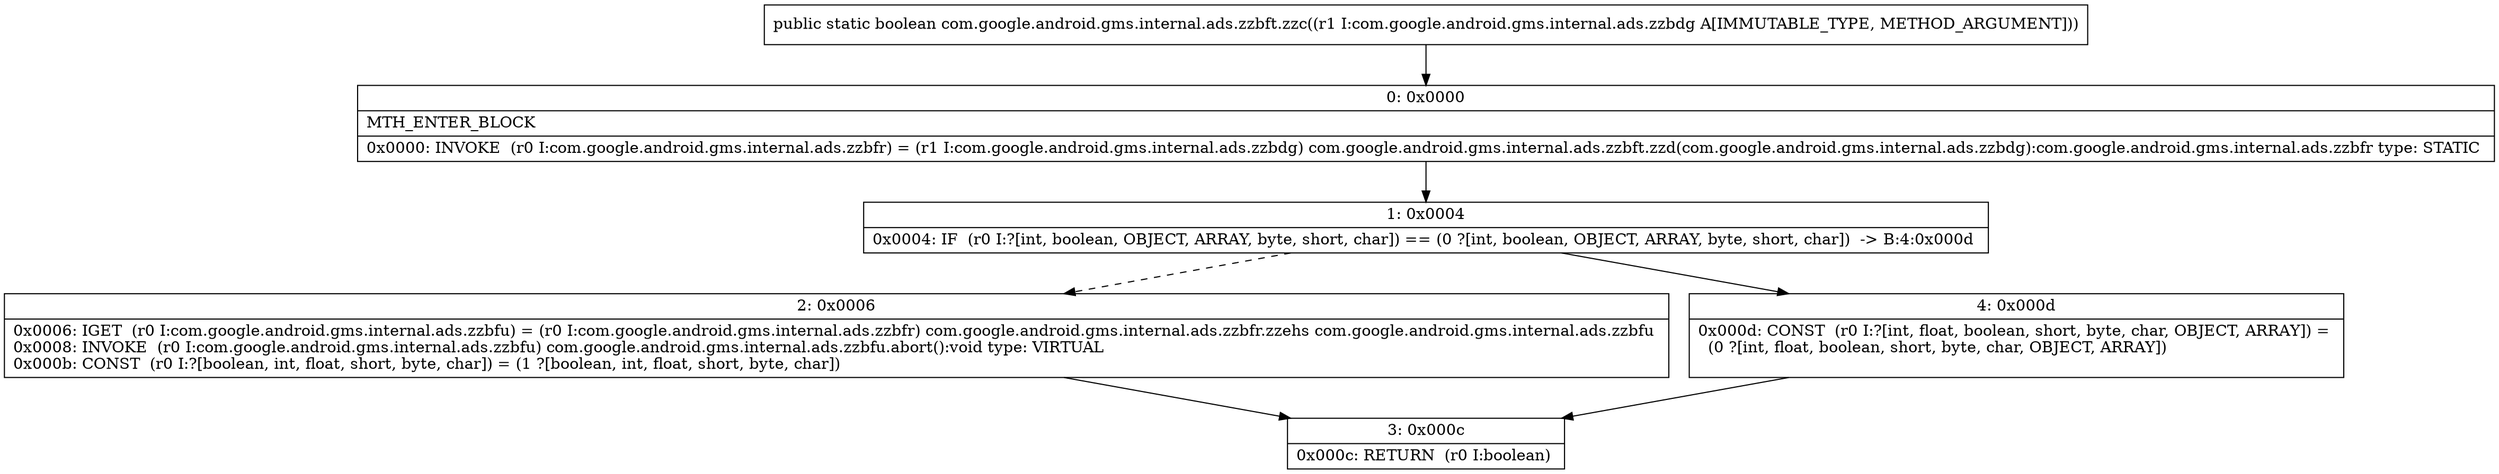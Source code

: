 digraph "CFG forcom.google.android.gms.internal.ads.zzbft.zzc(Lcom\/google\/android\/gms\/internal\/ads\/zzbdg;)Z" {
Node_0 [shape=record,label="{0\:\ 0x0000|MTH_ENTER_BLOCK\l|0x0000: INVOKE  (r0 I:com.google.android.gms.internal.ads.zzbfr) = (r1 I:com.google.android.gms.internal.ads.zzbdg) com.google.android.gms.internal.ads.zzbft.zzd(com.google.android.gms.internal.ads.zzbdg):com.google.android.gms.internal.ads.zzbfr type: STATIC \l}"];
Node_1 [shape=record,label="{1\:\ 0x0004|0x0004: IF  (r0 I:?[int, boolean, OBJECT, ARRAY, byte, short, char]) == (0 ?[int, boolean, OBJECT, ARRAY, byte, short, char])  \-\> B:4:0x000d \l}"];
Node_2 [shape=record,label="{2\:\ 0x0006|0x0006: IGET  (r0 I:com.google.android.gms.internal.ads.zzbfu) = (r0 I:com.google.android.gms.internal.ads.zzbfr) com.google.android.gms.internal.ads.zzbfr.zzehs com.google.android.gms.internal.ads.zzbfu \l0x0008: INVOKE  (r0 I:com.google.android.gms.internal.ads.zzbfu) com.google.android.gms.internal.ads.zzbfu.abort():void type: VIRTUAL \l0x000b: CONST  (r0 I:?[boolean, int, float, short, byte, char]) = (1 ?[boolean, int, float, short, byte, char]) \l}"];
Node_3 [shape=record,label="{3\:\ 0x000c|0x000c: RETURN  (r0 I:boolean) \l}"];
Node_4 [shape=record,label="{4\:\ 0x000d|0x000d: CONST  (r0 I:?[int, float, boolean, short, byte, char, OBJECT, ARRAY]) = \l  (0 ?[int, float, boolean, short, byte, char, OBJECT, ARRAY])\l \l}"];
MethodNode[shape=record,label="{public static boolean com.google.android.gms.internal.ads.zzbft.zzc((r1 I:com.google.android.gms.internal.ads.zzbdg A[IMMUTABLE_TYPE, METHOD_ARGUMENT])) }"];
MethodNode -> Node_0;
Node_0 -> Node_1;
Node_1 -> Node_2[style=dashed];
Node_1 -> Node_4;
Node_2 -> Node_3;
Node_4 -> Node_3;
}

